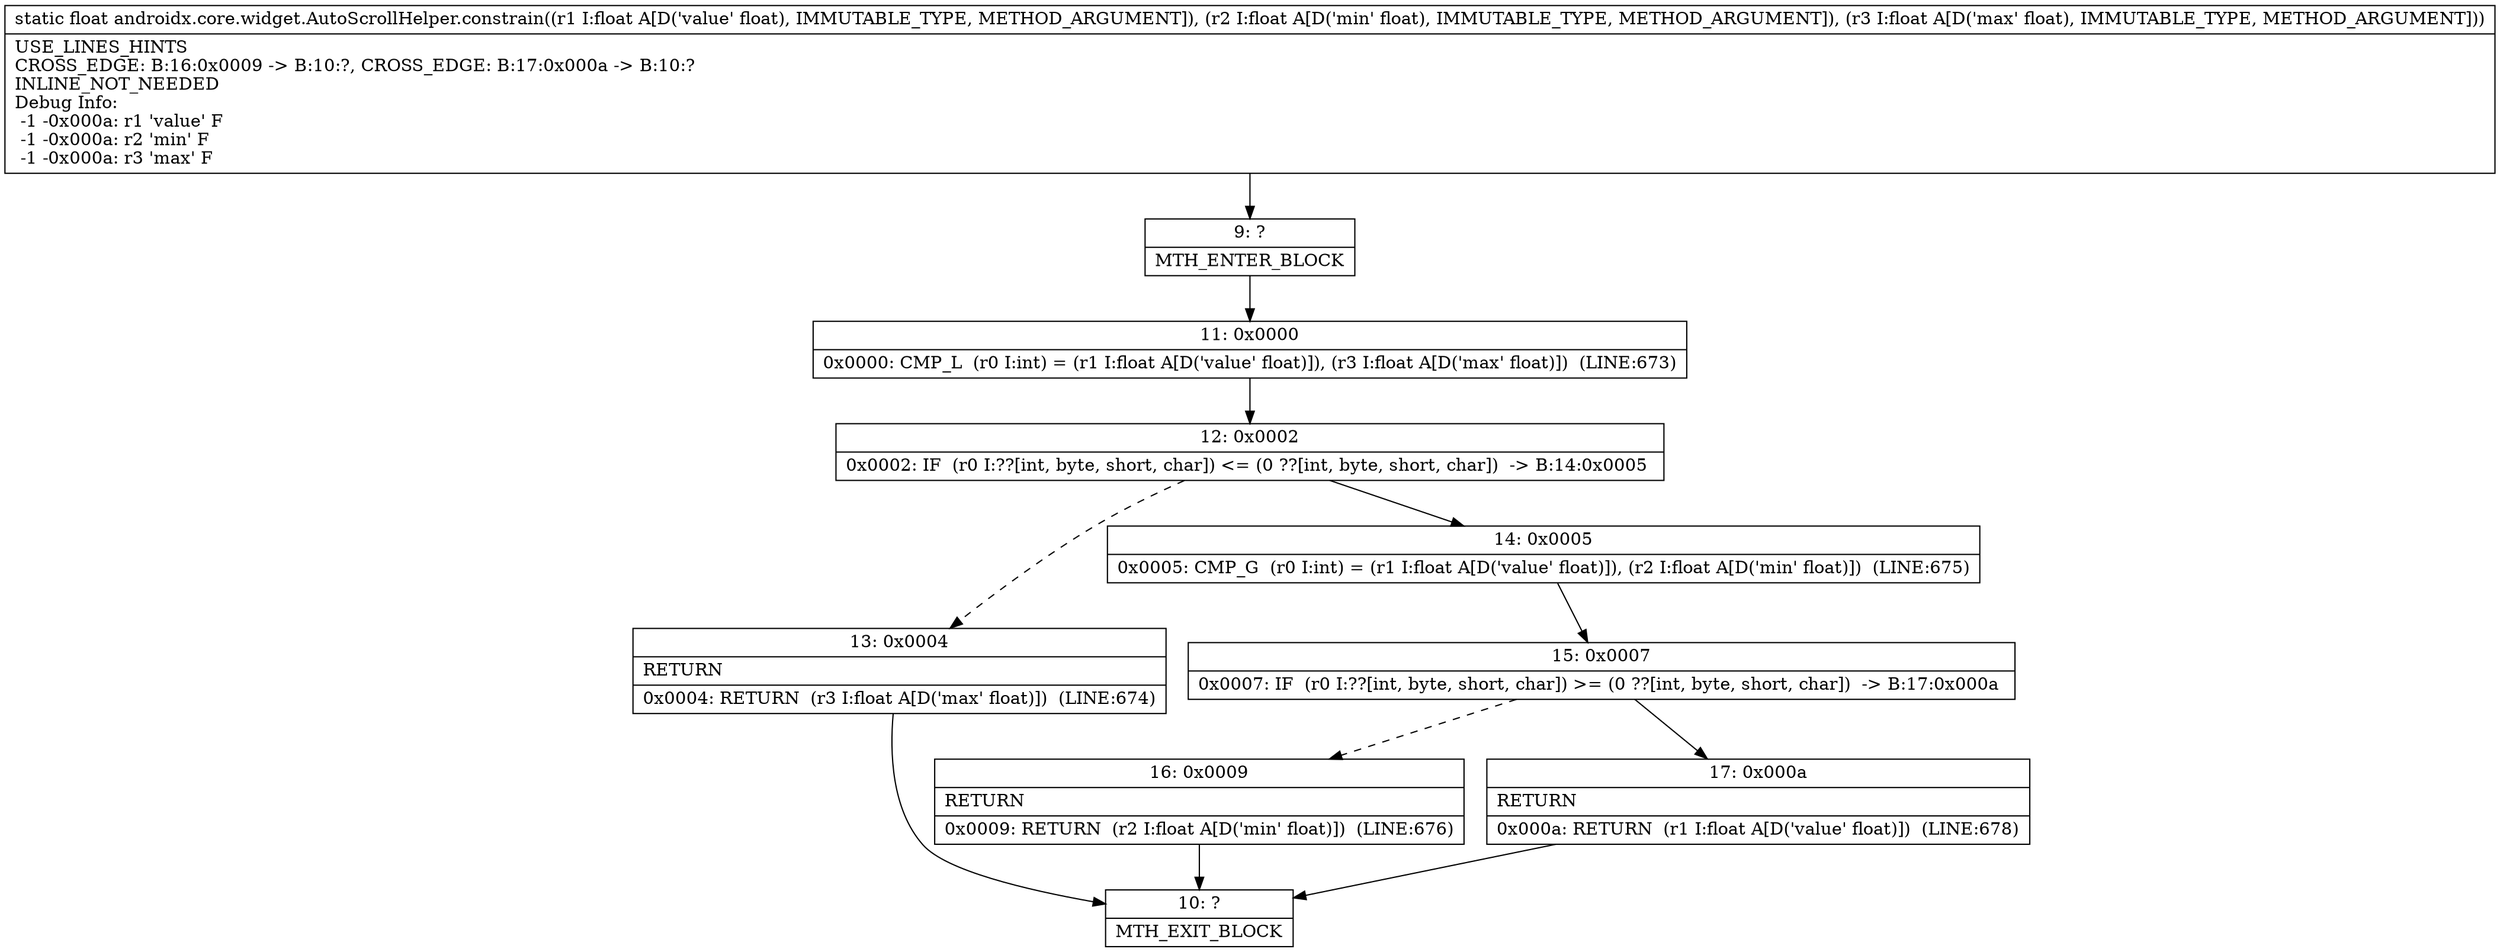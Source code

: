 digraph "CFG forandroidx.core.widget.AutoScrollHelper.constrain(FFF)F" {
Node_9 [shape=record,label="{9\:\ ?|MTH_ENTER_BLOCK\l}"];
Node_11 [shape=record,label="{11\:\ 0x0000|0x0000: CMP_L  (r0 I:int) = (r1 I:float A[D('value' float)]), (r3 I:float A[D('max' float)])  (LINE:673)\l}"];
Node_12 [shape=record,label="{12\:\ 0x0002|0x0002: IF  (r0 I:??[int, byte, short, char]) \<= (0 ??[int, byte, short, char])  \-\> B:14:0x0005 \l}"];
Node_13 [shape=record,label="{13\:\ 0x0004|RETURN\l|0x0004: RETURN  (r3 I:float A[D('max' float)])  (LINE:674)\l}"];
Node_10 [shape=record,label="{10\:\ ?|MTH_EXIT_BLOCK\l}"];
Node_14 [shape=record,label="{14\:\ 0x0005|0x0005: CMP_G  (r0 I:int) = (r1 I:float A[D('value' float)]), (r2 I:float A[D('min' float)])  (LINE:675)\l}"];
Node_15 [shape=record,label="{15\:\ 0x0007|0x0007: IF  (r0 I:??[int, byte, short, char]) \>= (0 ??[int, byte, short, char])  \-\> B:17:0x000a \l}"];
Node_16 [shape=record,label="{16\:\ 0x0009|RETURN\l|0x0009: RETURN  (r2 I:float A[D('min' float)])  (LINE:676)\l}"];
Node_17 [shape=record,label="{17\:\ 0x000a|RETURN\l|0x000a: RETURN  (r1 I:float A[D('value' float)])  (LINE:678)\l}"];
MethodNode[shape=record,label="{static float androidx.core.widget.AutoScrollHelper.constrain((r1 I:float A[D('value' float), IMMUTABLE_TYPE, METHOD_ARGUMENT]), (r2 I:float A[D('min' float), IMMUTABLE_TYPE, METHOD_ARGUMENT]), (r3 I:float A[D('max' float), IMMUTABLE_TYPE, METHOD_ARGUMENT]))  | USE_LINES_HINTS\lCROSS_EDGE: B:16:0x0009 \-\> B:10:?, CROSS_EDGE: B:17:0x000a \-\> B:10:?\lINLINE_NOT_NEEDED\lDebug Info:\l  \-1 \-0x000a: r1 'value' F\l  \-1 \-0x000a: r2 'min' F\l  \-1 \-0x000a: r3 'max' F\l}"];
MethodNode -> Node_9;Node_9 -> Node_11;
Node_11 -> Node_12;
Node_12 -> Node_13[style=dashed];
Node_12 -> Node_14;
Node_13 -> Node_10;
Node_14 -> Node_15;
Node_15 -> Node_16[style=dashed];
Node_15 -> Node_17;
Node_16 -> Node_10;
Node_17 -> Node_10;
}

